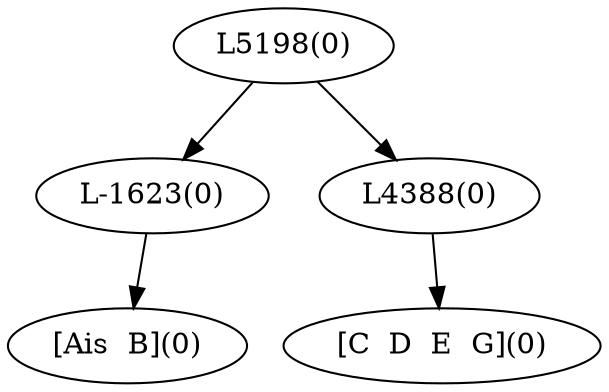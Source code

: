 digraph sample{
"L-1623(0)"->"[Ais  B](0)"
"L4388(0)"->"[C  D  E  G](0)"
"L5198(0)"->"L-1623(0)"
"L5198(0)"->"L4388(0)"
{rank = min; "L5198(0)"}
{rank = same; "L-1623(0)"; "L4388(0)";}
{rank = max; "[Ais  B](0)"; "[C  D  E  G](0)";}
}